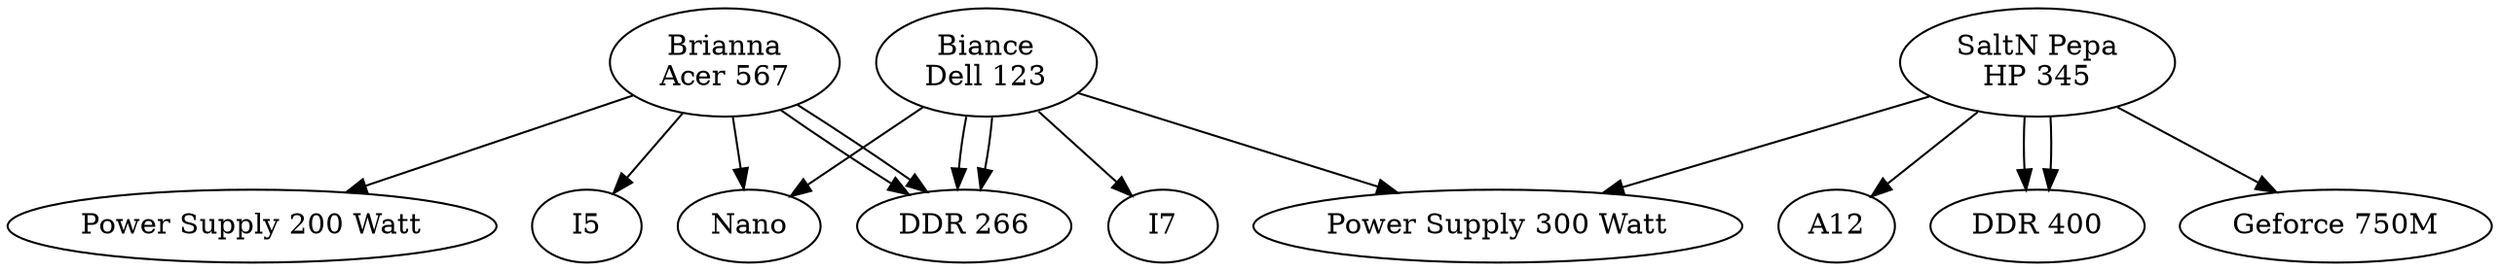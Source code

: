 digraph taskgraph { 
"Biance
Dell 123"->"DDR 266"
"Biance
Dell 123"->"I7"
"Biance
Dell 123"->"DDR 266"
"Biance
Dell 123"->"Nano"
"Biance
Dell 123"->"Power Supply 300 Watt"
"SaltN Pepa
HP 345"->"A12"
"SaltN Pepa
HP 345"->"DDR 400"
"SaltN Pepa
HP 345"->"Geforce 750M"
"SaltN Pepa
HP 345"->"DDR 400"
"SaltN Pepa
HP 345"->"Power Supply 300 Watt"
"Brianna
Acer 567"->"I5"
"Brianna
Acer 567"->"Power Supply 200 Watt"
"Brianna
Acer 567"->"DDR 266"
"Brianna
Acer 567"->"Nano"
"Brianna
Acer 567"->"DDR 266"
}